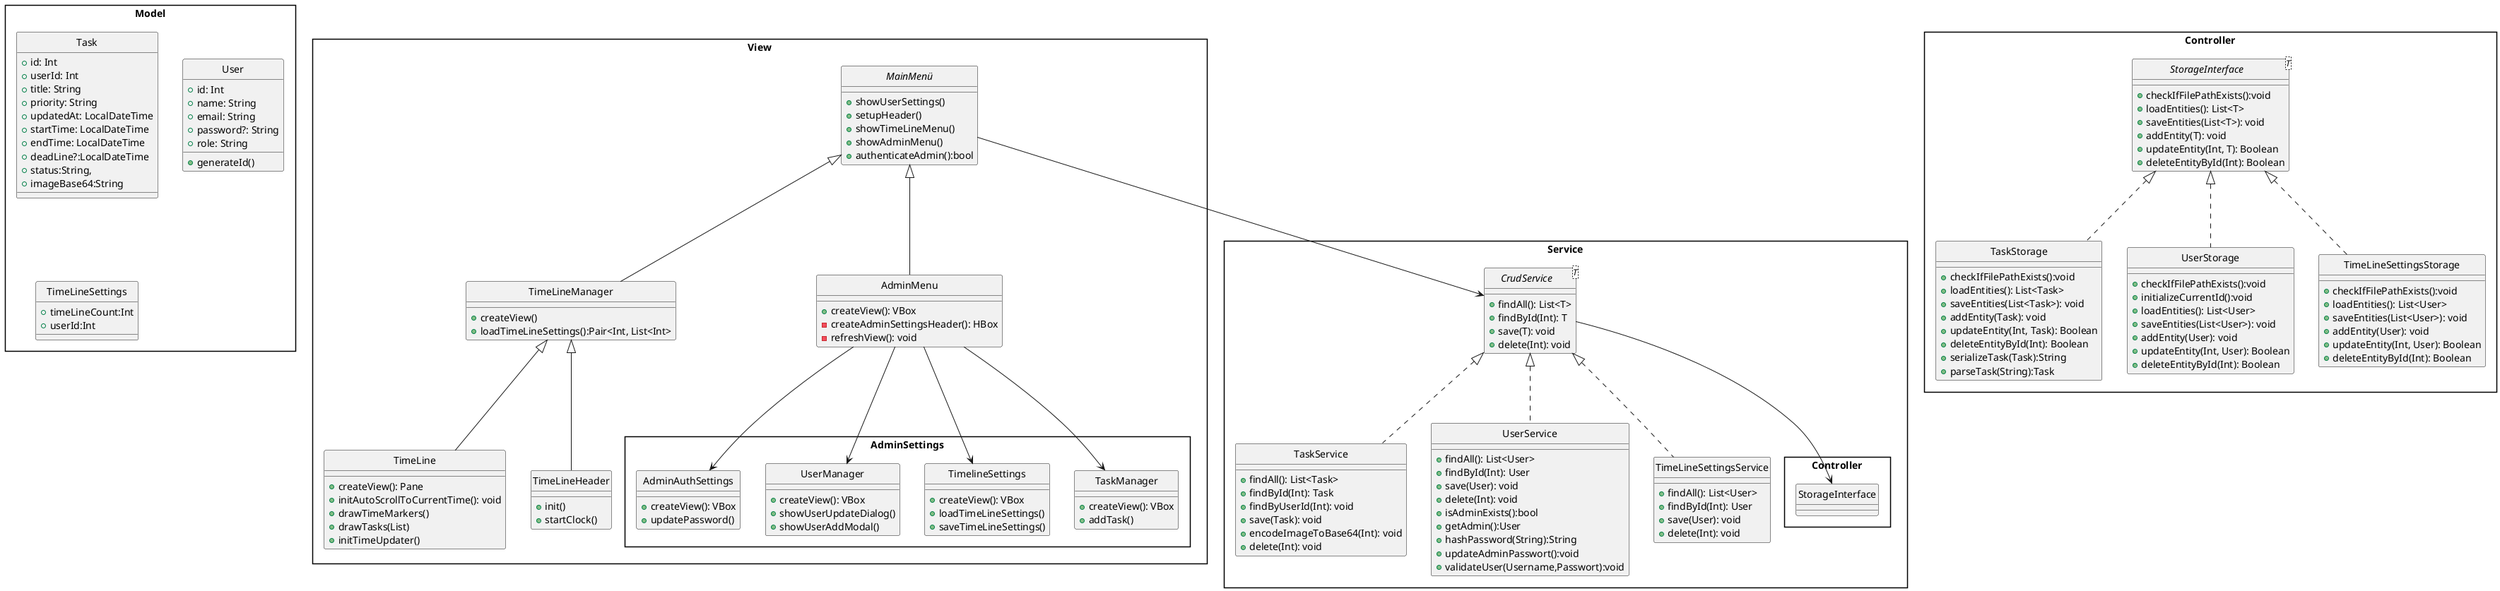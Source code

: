 @startuml
skinparam style strictuml
skinparam packageStyle rectangle

package View {
  interface MainMenü {
    + showUserSettings()
    + setupHeader()
    + showTimeLineMenu()
    + showAdminMenu()
    + authenticateAdmin():bool
  }

  class TimeLineManager {
    + createView()
    + loadTimeLineSettings():Pair<Int, List<Int>
  }

  class TimeLine{
      + createView(): Pane
      + initAutoScrollToCurrentTime(): void
      + drawTimeMarkers()
      + drawTasks(List)
      + initTimeUpdater()
  }

  class TimeLineHeader{
    + init()
    + startClock()
  }

  TimeLineManager <|--TimeLineHeader
  TimeLineManager <|--TimeLine

  class AdminMenu {
    + createView(): VBox
    - createAdminSettingsHeader(): HBox
    - refreshView(): void
  }

  MainMenü <|-- TimeLineManager
  MainMenü <|-- AdminMenu

  package "AdminSettings" {
    class TaskManager {
      + createView(): VBox
      + addTask()
    }   
    class TimelineSettings {
      + createView(): VBox
      + loadTimeLineSettings()
      + saveTimeLineSettings()
    }

    class UserManager {
      + createView(): VBox
      + showUserUpdateDialog()
      + showUserAddModal()

    }

    class AdminAuthSettings {
      + createView(): VBox
      + updatePassword()
    }
  }

  AdminMenu --> AdminSettings.TaskManager
  AdminMenu --> AdminSettings.AdminAuthSettings
  AdminMenu --> AdminSettings.UserManager
  AdminMenu --> AdminSettings.TimelineSettings
}

package Service {
  interface CrudService<T> {
    + findAll(): List<T>
    + findById(Int): T
    + save(T): void
    + delete(Int): void
  }

  class TaskService {
    + findAll(): List<Task>
    + findById(Int): Task
    + findByUserId(Int): void
    + save(Task): void
    + encodeImageToBase64(Int): void
    + delete(Int): void
  }

  class UserService {
    + findAll(): List<User>
    + findById(Int): User
    + save(User): void
    + delete(Int): void
    + isAdminExists():bool
    + getAdmin():User
    + hashPassword(String):String
    + updateAdminPasswort():void
    + validateUser(Username,Passwort):void
  }

  class TimeLineSettingsService {
    + findAll(): List<User>
    + findById(Int): User
    + save(User): void
    + delete(Int): void
  }

  CrudService <|.. TaskService
  CrudService <|.. UserService
  CrudService <|.. TimeLineSettingsService


  MainMenü --> CrudService

  CrudService --> Controller.StorageInterface

}

package Controller {
  interface StorageInterface<T> {
       + checkIfFilePathExists():void
       + loadEntities(): List<T>
       + saveEntities(List<T>): void
       + addEntity(T): void
       + updateEntity(Int, T): Boolean
       + deleteEntityById(Int): Boolean
     }

     class TaskStorage {
       + checkIfFilePathExists():void
       + loadEntities(): List<Task>
       + saveEntities(List<Task>): void
       + addEntity(Task): void
       + updateEntity(Int, Task): Boolean
       + deleteEntityById(Int): Boolean
       + serializeTask(Task):String
       + parseTask(String):Task
     }

     class UserStorage {
       + checkIfFilePathExists():void
       + initializeCurrentId():void
       + loadEntities(): List<User>
       + saveEntities(List<User>): void
       + addEntity(User): void
       + updateEntity(Int, User): Boolean
       + deleteEntityById(Int): Boolean
     }
     class TimeLineSettingsStorage {
       + checkIfFilePathExists():void
       + loadEntities(): List<User>
       + saveEntities(List<User>): void
       + addEntity(User): void
       + updateEntity(Int, User): Boolean
       + deleteEntityById(Int): Boolean
     }

     StorageInterface <|.. TaskStorage
     StorageInterface <|.. UserStorage
     StorageInterface <|.. TimeLineSettingsStorage

}

package Model {
  class Task {
    + id: Int
    + userId: Int
    + title: String
    + priority: String
    + updatedAt: LocalDateTime
    + startTime: LocalDateTime
    + endTime: LocalDateTime
    + deadLine?:LocalDateTime
    + status:String,
    + imageBase64:String
  }

  class User {
    + id: Int
    + name: String
    + email: String
    + password?: String
    + role: String
    + generateId()
  }

  class TimeLineSettings{
    + timeLineCount:Int
    + userId:Int
  }

}
}
@enduml